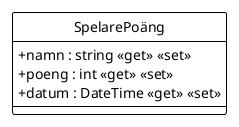 @startuml
!theme plain
skinparam classAttributeIconSize 0
hide circle
class SpelarePoäng {
    + namn : string <<get>> <<set>>
    + poeng : int <<get>> <<set>>
    + datum : DateTime <<get>> <<set>>
}
@enduml
